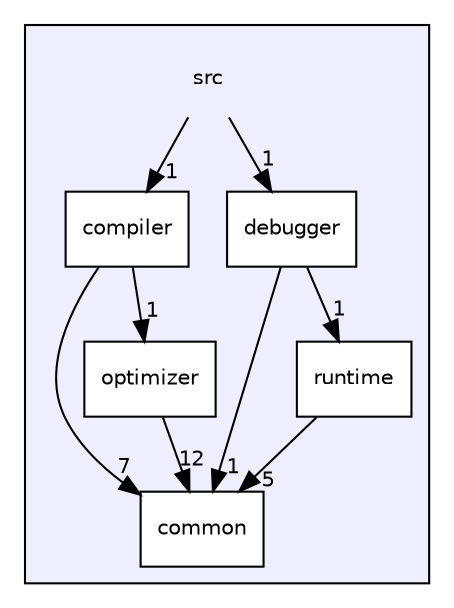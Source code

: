 digraph "src" {
  compound=true
  node [ fontsize="10", fontname="Helvetica"];
  edge [ labelfontsize="10", labelfontname="Helvetica"];
  subgraph clusterdir_68267d1309a1af8e8297ef4c3efbcdba {
    graph [ bgcolor="#eeeeff", pencolor="black", label="" URL="dir_68267d1309a1af8e8297ef4c3efbcdba.html"];
    dir_68267d1309a1af8e8297ef4c3efbcdba [shape=plaintext label="src"];
    dir_fdedb0aba14d44ce9d99bc100e026e6a [shape=box label="common" color="black" fillcolor="white" style="filled" URL="dir_fdedb0aba14d44ce9d99bc100e026e6a.html"];
    dir_f13bc85843fa14191e0ad4a3a157cf60 [shape=box label="compiler" color="black" fillcolor="white" style="filled" URL="dir_f13bc85843fa14191e0ad4a3a157cf60.html"];
    dir_3b0503ee98bf82388a1f66e962123523 [shape=box label="debugger" color="black" fillcolor="white" style="filled" URL="dir_3b0503ee98bf82388a1f66e962123523.html"];
    dir_fef26d3633d38d4ca65fa53115b5e5dd [shape=box label="optimizer" color="black" fillcolor="white" style="filled" URL="dir_fef26d3633d38d4ca65fa53115b5e5dd.html"];
    dir_bf9f26469d00835ba20ff8d80ee5a804 [shape=box label="runtime" color="black" fillcolor="white" style="filled" URL="dir_bf9f26469d00835ba20ff8d80ee5a804.html"];
  }
  dir_68267d1309a1af8e8297ef4c3efbcdba->dir_f13bc85843fa14191e0ad4a3a157cf60 [headlabel="1", labeldistance=1.5 headhref="dir_000000_000002.html"];
  dir_68267d1309a1af8e8297ef4c3efbcdba->dir_3b0503ee98bf82388a1f66e962123523 [headlabel="1", labeldistance=1.5 headhref="dir_000000_000003.html"];
  dir_f13bc85843fa14191e0ad4a3a157cf60->dir_fef26d3633d38d4ca65fa53115b5e5dd [headlabel="1", labeldistance=1.5 headhref="dir_000002_000004.html"];
  dir_f13bc85843fa14191e0ad4a3a157cf60->dir_fdedb0aba14d44ce9d99bc100e026e6a [headlabel="7", labeldistance=1.5 headhref="dir_000002_000001.html"];
  dir_fef26d3633d38d4ca65fa53115b5e5dd->dir_fdedb0aba14d44ce9d99bc100e026e6a [headlabel="12", labeldistance=1.5 headhref="dir_000004_000001.html"];
  dir_3b0503ee98bf82388a1f66e962123523->dir_bf9f26469d00835ba20ff8d80ee5a804 [headlabel="1", labeldistance=1.5 headhref="dir_000003_000005.html"];
  dir_3b0503ee98bf82388a1f66e962123523->dir_fdedb0aba14d44ce9d99bc100e026e6a [headlabel="1", labeldistance=1.5 headhref="dir_000003_000001.html"];
  dir_bf9f26469d00835ba20ff8d80ee5a804->dir_fdedb0aba14d44ce9d99bc100e026e6a [headlabel="5", labeldistance=1.5 headhref="dir_000005_000001.html"];
}
